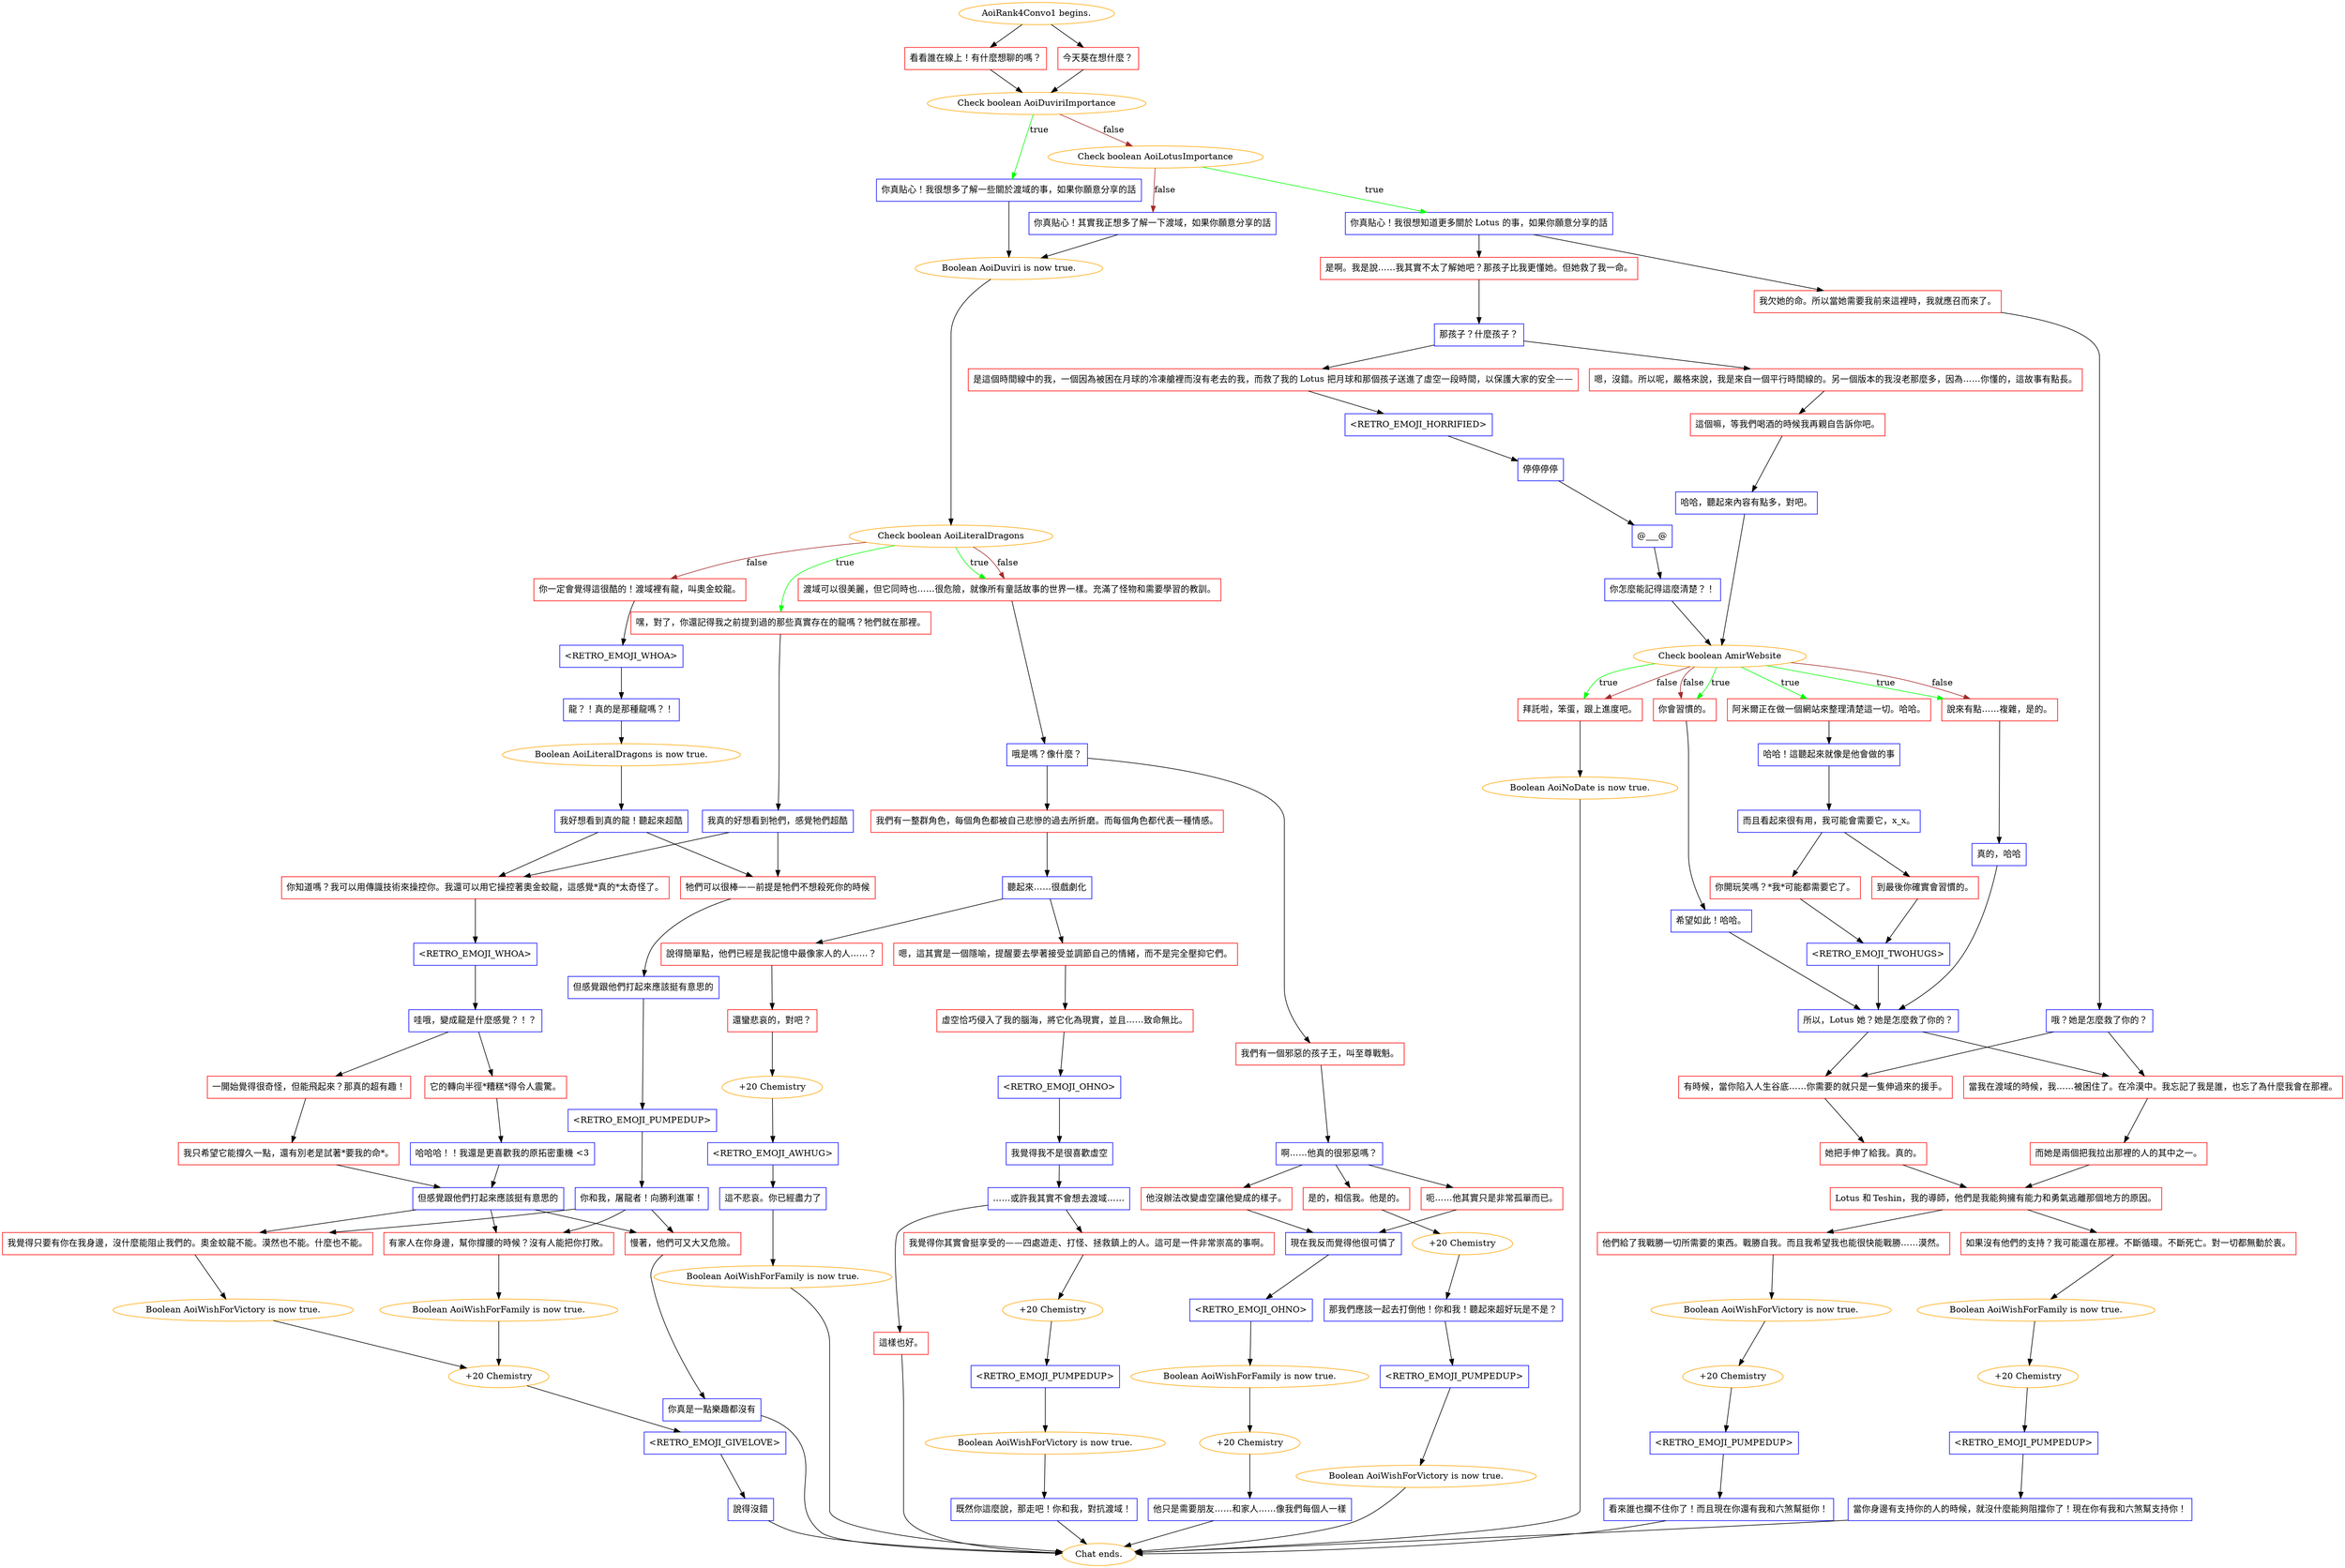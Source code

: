 digraph {
	"AoiRank4Convo1 begins." [color=orange];
		"AoiRank4Convo1 begins." -> j883494297;
		"AoiRank4Convo1 begins." -> j1790005837;
	j883494297 [label="看看誰在線上！有什麼想聊的嗎？",shape=box,color=red];
		j883494297 -> j1809401539;
	j1790005837 [label="今天葵在想什麼？",shape=box,color=red];
		j1790005837 -> j1809401539;
	j1809401539 [label="Check boolean AoiDuviriImportance",color=orange];
		j1809401539 -> j2954104354 [label=true,color=green];
		j1809401539 -> j154481637 [label=false,color=brown];
	j2954104354 [label="你真貼心！我很想多了解一些關於渡域的事，如果你願意分享的話",shape=box,color=blue];
		j2954104354 -> j2368671069;
	j154481637 [label="Check boolean AoiLotusImportance",color=orange];
		j154481637 -> j1135481238 [label=true,color=green];
		j154481637 -> j4121663459 [label=false,color=brown];
	j2368671069 [label="Boolean AoiDuviri is now true.",color=orange];
		j2368671069 -> j3275037065;
	j1135481238 [label="你真貼心！我很想知道更多關於 Lotus 的事，如果你願意分享的話",shape=box,color=blue];
		j1135481238 -> j1124803640;
		j1135481238 -> j2785049103;
	j4121663459 [label="你真貼心！其實我正想多了解一下渡域，如果你願意分享的話",shape=box,color=blue];
		j4121663459 -> j2368671069;
	j3275037065 [label="Check boolean AoiLiteralDragons",color=orange];
		j3275037065 -> j2013716742 [label=true,color=green];
		j3275037065 -> j76803938 [label=true,color=green];
		j3275037065 -> j3481251695 [label=false,color=brown];
		j3275037065 -> j76803938 [label=false,color=brown];
	j1124803640 [label="是啊。我是說……我其實不太了解她吧？那孩子比我更懂她。但她救了我一命。",shape=box,color=red];
		j1124803640 -> j789877865;
	j2785049103 [label="我欠她的命。所以當她需要我前來這裡時，我就應召而來了。",shape=box,color=red];
		j2785049103 -> j3060535466;
	j2013716742 [label="嘿，對了，你還記得我之前提到過的那些真實存在的龍嗎？牠們就在那裡。",shape=box,color=red];
		j2013716742 -> j1200757971;
	j76803938 [label="渡域可以很美麗，但它同時也……很危險，就像所有童話故事的世界一樣。充滿了怪物和需要學習的教訓。",shape=box,color=red];
		j76803938 -> j383746333;
	j3481251695 [label="你一定會覺得這很酷的！渡域裡有龍，叫奧金蛟龍。",shape=box,color=red];
		j3481251695 -> j2037599340;
	j789877865 [label="那孩子？什麼孩子？",shape=box,color=blue];
		j789877865 -> j28126594;
		j789877865 -> j2130360964;
	j3060535466 [label="哦？她是怎麼救了你的？",shape=box,color=blue];
		j3060535466 -> j3643299128;
		j3060535466 -> j42080474;
	j1200757971 [label="我真的好想看到牠們，感覺牠們超酷",shape=box,color=blue];
		j1200757971 -> j670119845;
		j1200757971 -> j1203646851;
	j383746333 [label="哦是嗎？像什麼？",shape=box,color=blue];
		j383746333 -> j10077848;
		j383746333 -> j3713713939;
	j2037599340 [label="<RETRO_EMOJI_WHOA>",shape=box,color=blue];
		j2037599340 -> j3797183791;
	j28126594 [label="是這個時間線中的我，一個因為被困在月球的冷凍艙裡而沒有老去的我，而救了我的 Lotus 把月球和那個孩子送進了虛空一段時間，以保護大家的安全——",shape=box,color=red];
		j28126594 -> j4157875596;
	j2130360964 [label="嗯，沒錯。所以呢，嚴格來說，我是來自一個平行時間線的。另一個版本的我沒老那麼多，因為……你懂的，這故事有點長。",shape=box,color=red];
		j2130360964 -> j1712733237;
	j3643299128 [label="當我在渡域的時候，我……被困住了。在冷漠中。我忘記了我是誰，也忘了為什麼我會在那裡。",shape=box,color=red];
		j3643299128 -> j2008283273;
	j42080474 [label="有時候，當你陷入人生谷底……你需要的就只是一隻伸過來的援手。",shape=box,color=red];
		j42080474 -> j1628453447;
	j670119845 [label="你知道嗎？我可以用傳識技術來操控你。我還可以用它操控著奧金蛟龍，這感覺*真的*太奇怪了。",shape=box,color=red];
		j670119845 -> j623740649;
	j1203646851 [label="牠們可以很棒——前提是牠們不想殺死你的時候",shape=box,color=red];
		j1203646851 -> j281926656;
	j10077848 [label="我們有一個邪惡的孩子王，叫至尊戰魁。",shape=box,color=red];
		j10077848 -> j3461339477;
	j3713713939 [label="我們有一整群角色，每個角色都被自己悲慘的過去所折磨。而每個角色都代表一種情感。",shape=box,color=red];
		j3713713939 -> j609064743;
	j3797183791 [label="龍？！真的是那種龍嗎？！",shape=box,color=blue];
		j3797183791 -> j485413992;
	j4157875596 [label="<RETRO_EMOJI_HORRIFIED>",shape=box,color=blue];
		j4157875596 -> j2371182131;
	j1712733237 [label="這個嘛，等我們喝酒的時候我再親自告訴你吧。",shape=box,color=red];
		j1712733237 -> j2809451916;
	j2008283273 [label="而她是兩個把我拉出那裡的人的其中之一。",shape=box,color=red];
		j2008283273 -> j1299669144;
	j1628453447 [label="她把手伸了給我。真的。",shape=box,color=red];
		j1628453447 -> j1299669144;
	j623740649 [label="<RETRO_EMOJI_WHOA>",shape=box,color=blue];
		j623740649 -> j3963744884;
	j281926656 [label="但感覺跟他們打起來應該挺有意思的",shape=box,color=blue];
		j281926656 -> j2513284927;
	j3461339477 [label="啊……他真的很邪惡嗎？",shape=box,color=blue];
		j3461339477 -> j1682302758;
		j3461339477 -> j78077752;
		j3461339477 -> j398048324;
	j609064743 [label="聽起來……很戲劇化",shape=box,color=blue];
		j609064743 -> j3850856862;
		j609064743 -> j1471409776;
	j485413992 [label="Boolean AoiLiteralDragons is now true.",color=orange];
		j485413992 -> j3513981588;
	j2371182131 [label="停停停停",shape=box,color=blue];
		j2371182131 -> j3228194003;
	j2809451916 [label="哈哈，聽起來內容有點多，對吧。",shape=box,color=blue];
		j2809451916 -> j3403710368;
	j1299669144 [label="Lotus 和 Teshin，我的導師，他們是我能夠擁有能力和勇氣逃離那個地方的原因。",shape=box,color=red];
		j1299669144 -> j2726315485;
		j1299669144 -> j437023881;
	j3963744884 [label="哇哦，變成龍是什麼感覺？！？",shape=box,color=blue];
		j3963744884 -> j2219537423;
		j3963744884 -> j2807995761;
	j2513284927 [label="<RETRO_EMOJI_PUMPEDUP>",shape=box,color=blue];
		j2513284927 -> j3390654771;
	j1682302758 [label="是的，相信我。他是的。",shape=box,color=red];
		j1682302758 -> j2983385528;
	j78077752 [label="呃……他其實只是非常孤單而已。",shape=box,color=red];
		j78077752 -> j658862312;
	j398048324 [label="他沒辦法改變虛空讓他變成的樣子。",shape=box,color=red];
		j398048324 -> j658862312;
	j3850856862 [label="說得簡單點，他們已經是我記憶中最像家人的人……？",shape=box,color=red];
		j3850856862 -> j1383354177;
	j1471409776 [label="嗯，這其實是一個隱喻，提醒要去學著接受並調節自己的情緒，而不是完全壓抑它們。",shape=box,color=red];
		j1471409776 -> j2271023403;
	j3513981588 [label="我好想看到真的龍！聽起來超酷",shape=box,color=blue];
		j3513981588 -> j670119845;
		j3513981588 -> j1203646851;
	j3228194003 [label="@___@",shape=box,color=blue];
		j3228194003 -> j3516559352;
	j3403710368 [label="Check boolean AmirWebsite",color=orange];
		j3403710368 -> j1837244793 [label=true,color=green];
		j3403710368 -> j3728892292 [label=true,color=green];
		j3403710368 -> j348854485 [label=true,color=green];
		j3403710368 -> j1837763817 [label=true,color=green];
		j3403710368 -> j3728892292 [label=false,color=brown];
		j3403710368 -> j348854485 [label=false,color=brown];
		j3403710368 -> j1837763817 [label=false,color=brown];
	j2726315485 [label="如果沒有他們的支持？我可能還在那裡。不斷循環。不斷死亡。對一切都無動於衷。",shape=box,color=red];
		j2726315485 -> j2488234322;
	j437023881 [label="他們給了我戰勝一切所需要的東西。戰勝自我。而且我希望我也能很快能戰勝……漠然。",shape=box,color=red];
		j437023881 -> j2511708553;
	j2219537423 [label="它的轉向半徑*糟糕*得令人震驚。",shape=box,color=red];
		j2219537423 -> j3401449036;
	j2807995761 [label="一開始覺得很奇怪，但能飛起來？那真的超有趣！",shape=box,color=red];
		j2807995761 -> j2678846092;
	j3390654771 [label="你和我，屠龍者！向勝利進軍！",shape=box,color=blue];
		j3390654771 -> j391638565;
		j3390654771 -> j412271270;
		j3390654771 -> j3738941968;
	j2983385528 [label="+20 Chemistry",color=orange];
		j2983385528 -> j2644838300;
	j658862312 [label="現在我反而覺得他很可憐了",shape=box,color=blue];
		j658862312 -> j296568282;
	j1383354177 [label="還蠻悲哀的，對吧？",shape=box,color=red];
		j1383354177 -> j347987330;
	j2271023403 [label="虛空恰巧侵入了我的腦海，將它化為現實，並且……致命無比。",shape=box,color=red];
		j2271023403 -> j1886986871;
	j3516559352 [label="你怎麼能記得這麼清楚？！",shape=box,color=blue];
		j3516559352 -> j3403710368;
	j1837244793 [label="阿米爾正在做一個網站來整理清楚這一切。哈哈。",shape=box,color=red];
		j1837244793 -> j475065141;
	j3728892292 [label="說來有點……複雜，是的。",shape=box,color=red];
		j3728892292 -> j1869828364;
	j348854485 [label="你會習慣的。",shape=box,color=red];
		j348854485 -> j442054497;
	j1837763817 [label="拜託啦，笨蛋，跟上進度吧。",shape=box,color=red];
		j1837763817 -> j2246494386;
	j2488234322 [label="Boolean AoiWishForFamily is now true.",color=orange];
		j2488234322 -> j497216999;
	j2511708553 [label="Boolean AoiWishForVictory is now true.",color=orange];
		j2511708553 -> j3482593746;
	j3401449036 [label="哈哈哈！！我還是更喜歡我的原拓密重機 <3",shape=box,color=blue];
		j3401449036 -> j56259417;
	j2678846092 [label="我只希望它能撐久一點，還有別老是試著*要我的命*。",shape=box,color=red];
		j2678846092 -> j56259417;
	j391638565 [label="我覺得只要有你在我身邊，沒什麼能阻止我們的。奧金蛟龍不能。漠然也不能。什麼也不能。",shape=box,color=red];
		j391638565 -> j1423165474;
	j412271270 [label="有家人在你身邊，幫你撐腰的時候？沒有人能把你打敗。",shape=box,color=red];
		j412271270 -> j3307032230;
	j3738941968 [label="慢著，他們可又大又危險。",shape=box,color=red];
		j3738941968 -> j2557899182;
	j2644838300 [label="那我們應該一起去打倒他！你和我！聽起來超好玩是不是？",shape=box,color=blue];
		j2644838300 -> j3272168861;
	j296568282 [label="<RETRO_EMOJI_OHNO>",shape=box,color=blue];
		j296568282 -> j604475560;
	j347987330 [label="+20 Chemistry",color=orange];
		j347987330 -> j3905132577;
	j1886986871 [label="<RETRO_EMOJI_OHNO>",shape=box,color=blue];
		j1886986871 -> j760789090;
	j475065141 [label="哈哈！這聽起來就像是他會做的事",shape=box,color=blue];
		j475065141 -> j3141960750;
	j1869828364 [label="真的，哈哈",shape=box,color=blue];
		j1869828364 -> j3339445494;
	j442054497 [label="希望如此！哈哈。",shape=box,color=blue];
		j442054497 -> j3339445494;
	j2246494386 [label="Boolean AoiNoDate is now true.",color=orange];
		j2246494386 -> "Chat ends.";
	j497216999 [label="+20 Chemistry",color=orange];
		j497216999 -> j654272889;
	j3482593746 [label="+20 Chemistry",color=orange];
		j3482593746 -> j916425816;
	j56259417 [label="但感覺跟他們打起來應該挺有意思的",shape=box,color=blue];
		j56259417 -> j391638565;
		j56259417 -> j412271270;
		j56259417 -> j3738941968;
	j1423165474 [label="Boolean AoiWishForVictory is now true.",color=orange];
		j1423165474 -> j3264780653;
	j3307032230 [label="Boolean AoiWishForFamily is now true.",color=orange];
		j3307032230 -> j3264780653;
	j2557899182 [label="你真是一點樂趣都沒有",shape=box,color=blue];
		j2557899182 -> "Chat ends.";
	j3272168861 [label="<RETRO_EMOJI_PUMPEDUP>",shape=box,color=blue];
		j3272168861 -> j1215465885;
	j604475560 [label="Boolean AoiWishForFamily is now true.",color=orange];
		j604475560 -> j1985222331;
	j3905132577 [label="<RETRO_EMOJI_AWHUG>",shape=box,color=blue];
		j3905132577 -> j3662827042;
	j760789090 [label="我覺得我不是很喜歡虛空",shape=box,color=blue];
		j760789090 -> j2895862520;
	j3141960750 [label="而且看起來很有用，我可能會需要它，x_x。",shape=box,color=blue];
		j3141960750 -> j3651678578;
		j3141960750 -> j2926054667;
	j3339445494 [label="所以，Lotus 她？她是怎麼救了你的？",shape=box,color=blue];
		j3339445494 -> j3643299128;
		j3339445494 -> j42080474;
	"Chat ends." [color=orange];
	j654272889 [label="<RETRO_EMOJI_PUMPEDUP>",shape=box,color=blue];
		j654272889 -> j1339378990;
	j916425816 [label="<RETRO_EMOJI_PUMPEDUP>",shape=box,color=blue];
		j916425816 -> j2086640845;
	j3264780653 [label="+20 Chemistry",color=orange];
		j3264780653 -> j389050517;
	j1215465885 [label="Boolean AoiWishForVictory is now true.",color=orange];
		j1215465885 -> "Chat ends.";
	j1985222331 [label="+20 Chemistry",color=orange];
		j1985222331 -> j1569811459;
	j3662827042 [label="這不悲哀。你已經盡力了",shape=box,color=blue];
		j3662827042 -> j3844152326;
	j2895862520 [label="……或許我其實不會想去渡域……",shape=box,color=blue];
		j2895862520 -> j2235277797;
		j2895862520 -> j1008681501;
	j3651678578 [label="你開玩笑嗎？*我*可能都需要它了。",shape=box,color=red];
		j3651678578 -> j3415841413;
	j2926054667 [label="到最後你確實會習慣的。",shape=box,color=red];
		j2926054667 -> j3415841413;
	j1339378990 [label="當你身邊有支持你的人的時候，就沒什麼能夠阻擋你了！現在你有我和六煞幫支持你！",shape=box,color=blue];
		j1339378990 -> "Chat ends.";
	j2086640845 [label="看來誰也攔不住你了！而且現在你還有我和六煞幫挺你！",shape=box,color=blue];
		j2086640845 -> "Chat ends.";
	j389050517 [label="<RETRO_EMOJI_GIVELOVE>",shape=box,color=blue];
		j389050517 -> j2955781876;
	j1569811459 [label="他只是需要朋友……和家人……像我們每個人一樣",shape=box,color=blue];
		j1569811459 -> "Chat ends.";
	j3844152326 [label="Boolean AoiWishForFamily is now true.",color=orange];
		j3844152326 -> "Chat ends.";
	j2235277797 [label="這樣也好。",shape=box,color=red];
		j2235277797 -> "Chat ends.";
	j1008681501 [label="我覺得你其實會挺享受的——四處遊走、打怪、拯救鎮上的人。這可是一件非常崇高的事啊。",shape=box,color=red];
		j1008681501 -> j2206986718;
	j3415841413 [label="<RETRO_EMOJI_TWOHUGS>",shape=box,color=blue];
		j3415841413 -> j3339445494;
	j2955781876 [label="說得沒錯",shape=box,color=blue];
		j2955781876 -> "Chat ends.";
	j2206986718 [label="+20 Chemistry",color=orange];
		j2206986718 -> j556792411;
	j556792411 [label="<RETRO_EMOJI_PUMPEDUP>",shape=box,color=blue];
		j556792411 -> j3663063426;
	j3663063426 [label="Boolean AoiWishForVictory is now true.",color=orange];
		j3663063426 -> j3758902430;
	j3758902430 [label="既然你這麼說，那走吧！你和我，對抗渡域！",shape=box,color=blue];
		j3758902430 -> "Chat ends.";
}